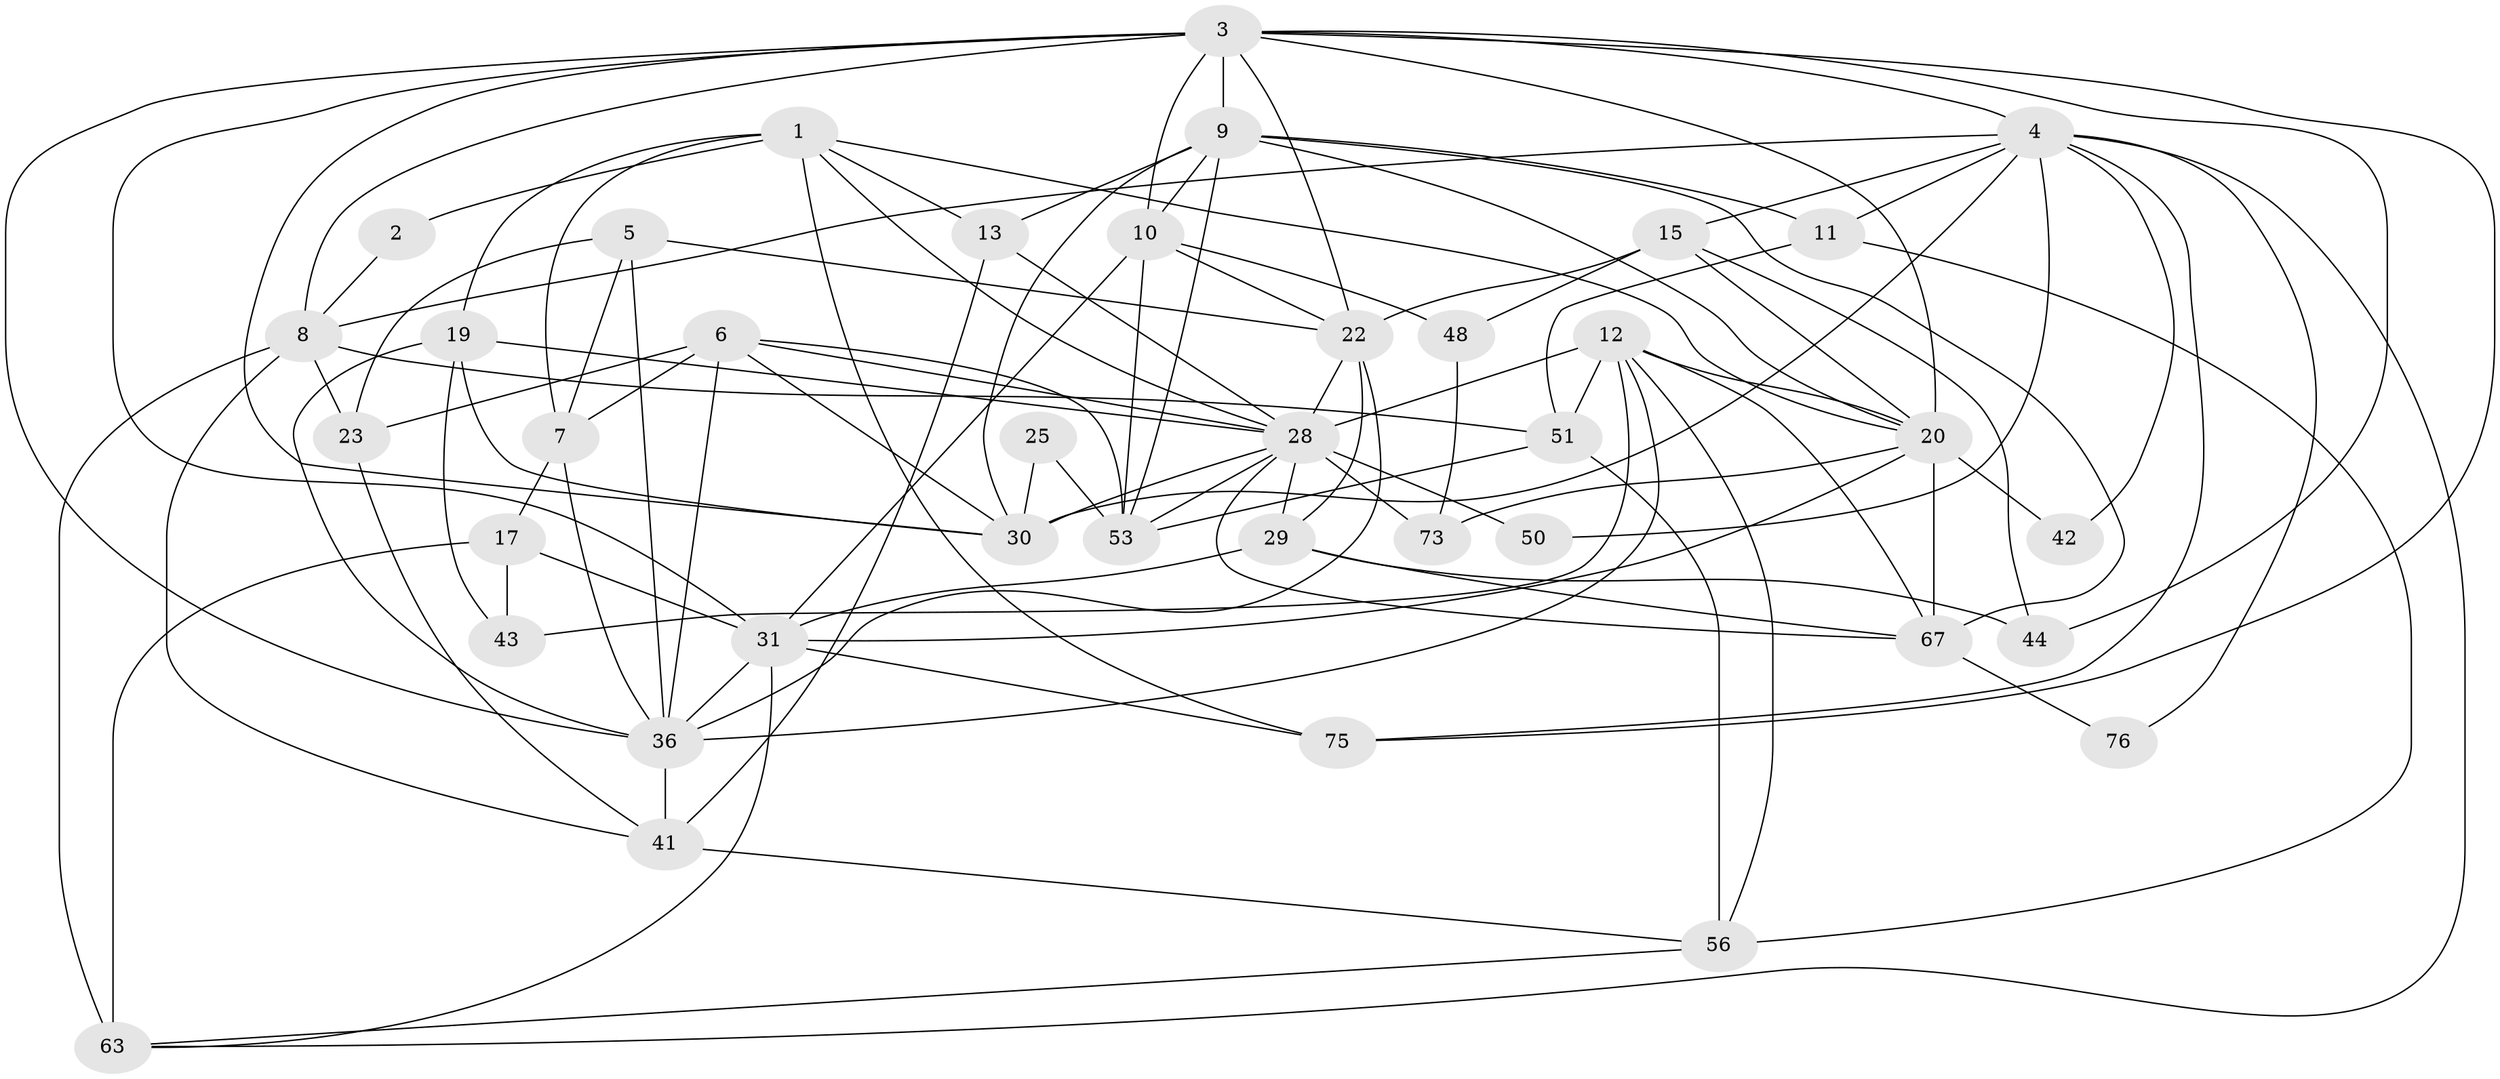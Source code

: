 // original degree distribution, {4: 0.3037974683544304, 2: 0.11392405063291139, 5: 0.20253164556962025, 3: 0.25316455696202533, 6: 0.10126582278481013, 7: 0.02531645569620253}
// Generated by graph-tools (version 1.1) at 2025/15/03/09/25 04:15:06]
// undirected, 39 vertices, 106 edges
graph export_dot {
graph [start="1"]
  node [color=gray90,style=filled];
  1 [super="+66"];
  2;
  3 [super="+62+38"];
  4 [super="+26"];
  5 [super="+34"];
  6 [super="+14"];
  7 [super="+49"];
  8 [super="+55+39"];
  9 [super="+16"];
  10 [super="+57+64"];
  11 [super="+52"];
  12 [super="+21"];
  13;
  15;
  17 [super="+24"];
  19 [super="+45+58"];
  20 [super="+60+33"];
  22 [super="+37"];
  23 [super="+74"];
  25;
  28 [super="+46+69"];
  29 [super="+78"];
  30 [super="+32"];
  31 [super="+47+40"];
  36 [super="+54+71"];
  41;
  42;
  43;
  44;
  48 [super="+79"];
  50;
  51 [super="+77"];
  53;
  56;
  63 [super="+70"];
  67 [super="+72"];
  73;
  75;
  76;
  1 -- 75;
  1 -- 13;
  1 -- 20;
  1 -- 2;
  1 -- 19;
  1 -- 7;
  1 -- 28;
  2 -- 8;
  3 -- 9;
  3 -- 20;
  3 -- 10;
  3 -- 75;
  3 -- 30;
  3 -- 36;
  3 -- 22;
  3 -- 8;
  3 -- 44;
  3 -- 4;
  3 -- 31;
  4 -- 8 [weight=3];
  4 -- 50 [weight=2];
  4 -- 42;
  4 -- 11;
  4 -- 75;
  4 -- 76;
  4 -- 15;
  4 -- 30;
  4 -- 63;
  5 -- 23;
  5 -- 22;
  5 -- 7;
  5 -- 36;
  6 -- 53;
  6 -- 7;
  6 -- 36;
  6 -- 23;
  6 -- 28;
  6 -- 30;
  7 -- 17;
  7 -- 36;
  8 -- 63 [weight=3];
  8 -- 51;
  8 -- 41;
  8 -- 23;
  9 -- 53;
  9 -- 11;
  9 -- 20;
  9 -- 67;
  9 -- 10 [weight=2];
  9 -- 13;
  9 -- 30;
  10 -- 53;
  10 -- 48;
  10 -- 22;
  10 -- 31 [weight=2];
  11 -- 56;
  11 -- 51;
  12 -- 56;
  12 -- 67;
  12 -- 36;
  12 -- 51;
  12 -- 43;
  12 -- 28;
  12 -- 20;
  13 -- 41;
  13 -- 28;
  15 -- 44;
  15 -- 48;
  15 -- 20;
  15 -- 22;
  17 -- 31;
  17 -- 43;
  17 -- 63;
  19 -- 43;
  19 -- 36;
  19 -- 28;
  19 -- 30;
  20 -- 67 [weight=3];
  20 -- 73;
  20 -- 42;
  20 -- 31;
  22 -- 28;
  22 -- 29;
  22 -- 36;
  23 -- 41;
  25 -- 53;
  25 -- 30;
  28 -- 73;
  28 -- 29;
  28 -- 67;
  28 -- 50;
  28 -- 53;
  28 -- 30;
  29 -- 44;
  29 -- 67;
  29 -- 31;
  31 -- 36;
  31 -- 75;
  31 -- 63;
  36 -- 41;
  41 -- 56;
  48 -- 73;
  51 -- 56;
  51 -- 53;
  56 -- 63;
  67 -- 76;
}
